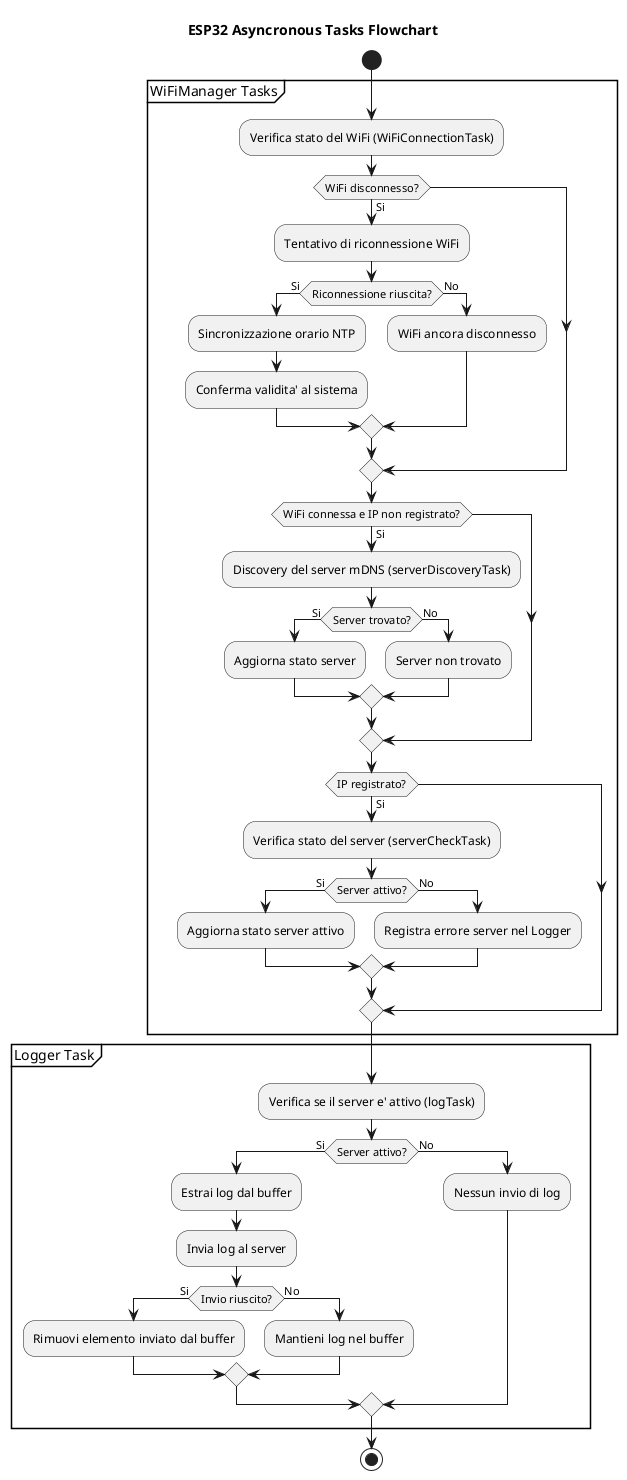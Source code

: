 @startuml esp32_asynctasks_flowchart

title ESP32 Asyncronous Tasks Flowchart

start

group WiFiManager Tasks
  :Verifica stato del WiFi (WiFiConnectionTask);
  if (WiFi disconnesso?) then (Si)
    :Tentativo di riconnessione WiFi;
    if (Riconnessione riuscita?) then (Si)
      :Sincronizzazione orario NTP;
      :Conferma validita' al sistema;
    else (No)
      :WiFi ancora disconnesso;
    endif
  endif

  if (WiFi connessa e IP non registrato?) then (Si)
    :Discovery del server mDNS (serverDiscoveryTask);
    if (Server trovato?) then (Si)
      :Aggiorna stato server;
    else (No)
      :Server non trovato;
    endif
  endif

  if (IP registrato?) then (Si)
    :Verifica stato del server (serverCheckTask);
    if (Server attivo?) then (Si)
      :Aggiorna stato server attivo;
    else (No)
      :Registra errore server nel Logger;
    endif
  endif
end group

group Logger Task
  :Verifica se il server e' attivo (logTask);
  if (Server attivo?) then (Si)
    :Estrai log dal buffer;
    :Invia log al server;
    if (Invio riuscito?) then (Si)
      :Rimuovi elemento inviato dal buffer;
    else (No)
      :Mantieni log nel buffer;
    endif
  else (No)
    :Nessun invio di log;
  endif
end group

stop

@enduml
